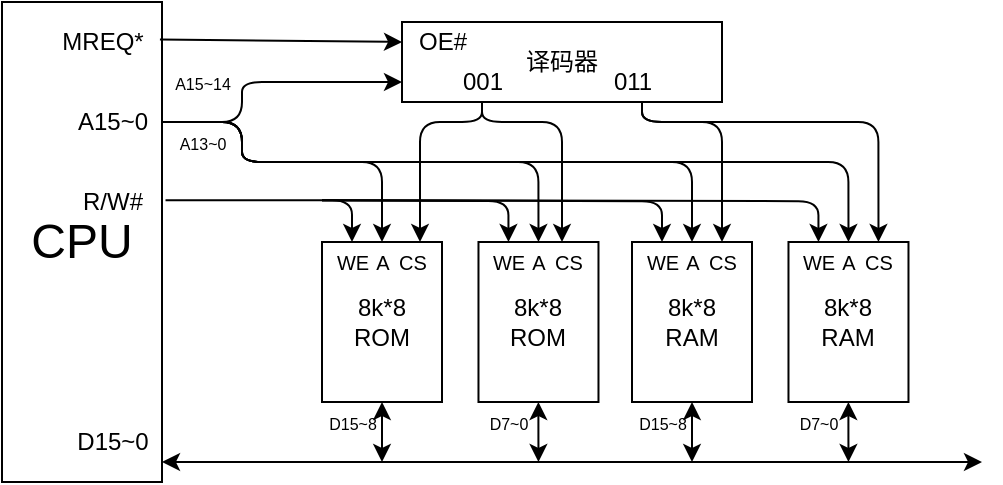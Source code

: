 <mxfile>
    <diagram id="oYvXEeo7b_gYAr4Esu9J" name="Page-1">
        <mxGraphModel dx="562" dy="479" grid="1" gridSize="10" guides="1" tooltips="1" connect="1" arrows="1" fold="1" page="1" pageScale="1" pageWidth="850" pageHeight="1100" math="0" shadow="0">
            <root>
                <mxCell id="0"/>
                <mxCell id="1" parent="0"/>
                <mxCell id="11" style="edgeStyle=none;html=1;exitX=1;exitY=0.25;exitDx=0;exitDy=0;entryX=0;entryY=0.75;entryDx=0;entryDy=0;fontSize=24;" edge="1" parent="1" source="2" target="9">
                    <mxGeometry relative="1" as="geometry">
                        <Array as="points">
                            <mxPoint x="280" y="180"/>
                            <mxPoint x="280" y="160"/>
                        </Array>
                    </mxGeometry>
                </mxCell>
                <mxCell id="14" style="edgeStyle=orthogonalEdgeStyle;html=1;exitX=1;exitY=0.25;exitDx=0;exitDy=0;fontSize=24;entryX=0.5;entryY=0;entryDx=0;entryDy=0;" edge="1" parent="1" source="2" target="7">
                    <mxGeometry relative="1" as="geometry">
                        <mxPoint x="380" y="190" as="targetPoint"/>
                        <Array as="points">
                            <mxPoint x="280" y="180"/>
                            <mxPoint x="280" y="200"/>
                            <mxPoint x="350" y="200"/>
                        </Array>
                    </mxGeometry>
                </mxCell>
                <mxCell id="23" style="edgeStyle=orthogonalEdgeStyle;html=1;exitX=1.022;exitY=0.413;exitDx=0;exitDy=0;fontSize=8;exitPerimeter=0;entryX=0.25;entryY=0;entryDx=0;entryDy=0;" edge="1" parent="1" source="2" target="7">
                    <mxGeometry relative="1" as="geometry">
                        <mxPoint x="440" y="210" as="targetPoint"/>
                    </mxGeometry>
                </mxCell>
                <mxCell id="30" style="edgeStyle=orthogonalEdgeStyle;html=1;fontSize=24;startArrow=classic;startFill=1;" edge="1" parent="1">
                    <mxGeometry relative="1" as="geometry">
                        <mxPoint x="650" y="350" as="targetPoint"/>
                        <mxPoint x="240" y="350" as="sourcePoint"/>
                    </mxGeometry>
                </mxCell>
                <mxCell id="2" value="&lt;font style=&quot;font-size: 24px&quot;&gt;CPU&lt;/font&gt;" style="rounded=0;whiteSpace=wrap;html=1;" vertex="1" parent="1">
                    <mxGeometry x="160" y="120" width="80" height="240" as="geometry"/>
                </mxCell>
                <mxCell id="3" value="A15~0" style="text;html=1;align=center;verticalAlign=middle;resizable=0;points=[];autosize=1;strokeColor=none;fillColor=none;" vertex="1" parent="1">
                    <mxGeometry x="190" y="170" width="50" height="20" as="geometry"/>
                </mxCell>
                <mxCell id="4" value="MREQ*" style="text;html=1;align=center;verticalAlign=middle;resizable=0;points=[];autosize=1;strokeColor=none;fillColor=none;" vertex="1" parent="1">
                    <mxGeometry x="180" y="130" width="60" height="20" as="geometry"/>
                </mxCell>
                <mxCell id="5" value="R/W#" style="text;html=1;align=center;verticalAlign=middle;resizable=0;points=[];autosize=1;strokeColor=none;fillColor=none;" vertex="1" parent="1">
                    <mxGeometry x="190" y="210" width="50" height="20" as="geometry"/>
                </mxCell>
                <mxCell id="6" value="D15~0" style="text;html=1;align=center;verticalAlign=middle;resizable=0;points=[];autosize=1;strokeColor=none;fillColor=none;" vertex="1" parent="1">
                    <mxGeometry x="190" y="330" width="50" height="20" as="geometry"/>
                </mxCell>
                <mxCell id="32" style="edgeStyle=orthogonalEdgeStyle;html=1;fontSize=24;startArrow=classic;startFill=1;" edge="1" parent="1" source="7">
                    <mxGeometry relative="1" as="geometry">
                        <mxPoint x="350" y="350" as="targetPoint"/>
                    </mxGeometry>
                </mxCell>
                <mxCell id="7" value="8k*8&lt;br&gt;ROM" style="rounded=0;whiteSpace=wrap;html=1;" vertex="1" parent="1">
                    <mxGeometry x="320" y="240" width="60" height="80" as="geometry"/>
                </mxCell>
                <mxCell id="10" style="edgeStyle=none;html=1;fontSize=24;exitX=0.987;exitY=0.078;exitDx=0;exitDy=0;exitPerimeter=0;entryX=0;entryY=0.25;entryDx=0;entryDy=0;" edge="1" parent="1" source="2" target="9">
                    <mxGeometry relative="1" as="geometry">
                        <mxPoint x="310" y="100" as="targetPoint"/>
                    </mxGeometry>
                </mxCell>
                <mxCell id="66" style="edgeStyle=orthogonalEdgeStyle;html=1;exitX=0.75;exitY=1;exitDx=0;exitDy=0;entryX=0.75;entryY=0;entryDx=0;entryDy=0;fontSize=8;startArrow=none;startFill=0;" edge="1" parent="1" source="9" target="52">
                    <mxGeometry relative="1" as="geometry">
                        <Array as="points">
                            <mxPoint x="480" y="180"/>
                            <mxPoint x="520" y="180"/>
                        </Array>
                    </mxGeometry>
                </mxCell>
                <mxCell id="9" value="译码器" style="rounded=0;whiteSpace=wrap;html=1;" vertex="1" parent="1">
                    <mxGeometry x="360" y="130" width="160" height="40" as="geometry"/>
                </mxCell>
                <mxCell id="16" value="OE#" style="text;html=1;align=center;verticalAlign=middle;resizable=0;points=[];autosize=1;strokeColor=none;fillColor=none;" vertex="1" parent="1">
                    <mxGeometry x="360" y="130" width="40" height="20" as="geometry"/>
                </mxCell>
                <mxCell id="18" value="&lt;font style=&quot;font-size: 8px&quot;&gt;A15~14&lt;/font&gt;" style="text;html=1;align=center;verticalAlign=middle;resizable=0;points=[];autosize=1;strokeColor=none;fillColor=none;" vertex="1" parent="1">
                    <mxGeometry x="240" y="150" width="40" height="20" as="geometry"/>
                </mxCell>
                <mxCell id="29" style="edgeStyle=orthogonalEdgeStyle;html=1;fontSize=10;" edge="1" parent="1" source="19">
                    <mxGeometry relative="1" as="geometry">
                        <mxPoint x="369" y="240" as="targetPoint"/>
                        <Array as="points">
                            <mxPoint x="400" y="180"/>
                            <mxPoint x="369" y="180"/>
                            <mxPoint x="369" y="240"/>
                        </Array>
                    </mxGeometry>
                </mxCell>
                <mxCell id="19" value="001" style="text;html=1;align=center;verticalAlign=middle;resizable=0;points=[];autosize=1;strokeColor=none;fillColor=none;" vertex="1" parent="1">
                    <mxGeometry x="380" y="150" width="40" height="20" as="geometry"/>
                </mxCell>
                <mxCell id="20" value="011" style="text;html=1;align=center;verticalAlign=middle;resizable=0;points=[];autosize=1;strokeColor=none;fillColor=none;" vertex="1" parent="1">
                    <mxGeometry x="460" y="150" width="30" height="20" as="geometry"/>
                </mxCell>
                <mxCell id="21" value="&lt;font style=&quot;font-size: 8px&quot;&gt;A13~0&lt;/font&gt;" style="text;html=1;align=center;verticalAlign=middle;resizable=0;points=[];autosize=1;strokeColor=none;fillColor=none;" vertex="1" parent="1">
                    <mxGeometry x="240" y="180" width="40" height="20" as="geometry"/>
                </mxCell>
                <mxCell id="24" value="&lt;font style=&quot;font-size: 10px&quot;&gt;A&lt;/font&gt;" style="text;html=1;align=center;verticalAlign=middle;resizable=0;points=[];autosize=1;strokeColor=none;fillColor=none;" vertex="1" parent="1">
                    <mxGeometry x="340" y="240" width="20" height="20" as="geometry"/>
                </mxCell>
                <mxCell id="25" value="&lt;font style=&quot;font-size: 10px&quot;&gt;WE&lt;/font&gt;" style="text;html=1;align=center;verticalAlign=middle;resizable=0;points=[];autosize=1;strokeColor=none;fillColor=none;" vertex="1" parent="1">
                    <mxGeometry x="320" y="240" width="30" height="20" as="geometry"/>
                </mxCell>
                <mxCell id="26" value="&lt;font style=&quot;font-size: 10px&quot;&gt;CS&lt;/font&gt;" style="text;html=1;align=center;verticalAlign=middle;resizable=0;points=[];autosize=1;strokeColor=none;fillColor=none;" vertex="1" parent="1">
                    <mxGeometry x="350" y="240" width="30" height="20" as="geometry"/>
                </mxCell>
                <mxCell id="34" value="&lt;font style=&quot;font-size: 8px&quot;&gt;D15~8&lt;/font&gt;" style="text;html=1;align=center;verticalAlign=middle;resizable=0;points=[];autosize=1;strokeColor=none;fillColor=none;" vertex="1" parent="1">
                    <mxGeometry x="315" y="320" width="40" height="20" as="geometry"/>
                </mxCell>
                <mxCell id="35" style="edgeStyle=orthogonalEdgeStyle;html=1;exitX=1.022;exitY=0.413;exitDx=0;exitDy=0;fontSize=8;exitPerimeter=0;entryX=0.25;entryY=0;entryDx=0;entryDy=0;" edge="1" target="37" parent="1">
                    <mxGeometry relative="1" as="geometry">
                        <mxPoint x="518.24" y="210" as="targetPoint"/>
                        <mxPoint x="320" y="219.12" as="sourcePoint"/>
                    </mxGeometry>
                </mxCell>
                <mxCell id="36" style="edgeStyle=orthogonalEdgeStyle;html=1;fontSize=24;startArrow=classic;startFill=1;" edge="1" source="37" parent="1">
                    <mxGeometry relative="1" as="geometry">
                        <mxPoint x="428.24" y="350.0" as="targetPoint"/>
                    </mxGeometry>
                </mxCell>
                <mxCell id="37" value="8k*8&lt;br&gt;ROM" style="rounded=0;whiteSpace=wrap;html=1;" vertex="1" parent="1">
                    <mxGeometry x="398.24" y="240" width="60" height="80" as="geometry"/>
                </mxCell>
                <mxCell id="41" value="&lt;font style=&quot;font-size: 8px&quot;&gt;D7~0&lt;/font&gt;" style="text;html=1;align=center;verticalAlign=middle;resizable=0;points=[];autosize=1;strokeColor=none;fillColor=none;" vertex="1" parent="1">
                    <mxGeometry x="398.24" y="320" width="30" height="20" as="geometry"/>
                </mxCell>
                <mxCell id="46" style="edgeStyle=orthogonalEdgeStyle;html=1;exitX=1;exitY=0.25;exitDx=0;exitDy=0;fontSize=24;entryX=0.5;entryY=0;entryDx=0;entryDy=0;" edge="1" parent="1" source="2" target="37">
                    <mxGeometry relative="1" as="geometry">
                        <mxPoint x="380" y="190" as="targetPoint"/>
                        <Array as="points">
                            <mxPoint x="280" y="180"/>
                            <mxPoint x="280" y="200"/>
                            <mxPoint x="428" y="200"/>
                        </Array>
                    </mxGeometry>
                </mxCell>
                <mxCell id="47" style="edgeStyle=orthogonalEdgeStyle;html=1;fontSize=10;" edge="1" parent="1" source="19">
                    <mxGeometry relative="1" as="geometry">
                        <mxPoint x="440" y="240" as="targetPoint"/>
                        <Array as="points">
                            <mxPoint x="400" y="180"/>
                            <mxPoint x="440" y="180"/>
                            <mxPoint x="440" y="240"/>
                        </Array>
                    </mxGeometry>
                </mxCell>
                <mxCell id="51" style="edgeStyle=orthogonalEdgeStyle;html=1;fontSize=24;startArrow=classic;startFill=1;" edge="1" source="52" parent="1">
                    <mxGeometry relative="1" as="geometry">
                        <mxPoint x="505" y="350" as="targetPoint"/>
                    </mxGeometry>
                </mxCell>
                <mxCell id="52" value="8k*8&lt;br&gt;RAM" style="rounded=0;whiteSpace=wrap;html=1;" vertex="1" parent="1">
                    <mxGeometry x="475" y="240" width="60" height="80" as="geometry"/>
                </mxCell>
                <mxCell id="56" value="&lt;font style=&quot;font-size: 8px&quot;&gt;D15~8&lt;/font&gt;" style="text;html=1;align=center;verticalAlign=middle;resizable=0;points=[];autosize=1;strokeColor=none;fillColor=none;" vertex="1" parent="1">
                    <mxGeometry x="470" y="320" width="40" height="20" as="geometry"/>
                </mxCell>
                <mxCell id="57" style="edgeStyle=orthogonalEdgeStyle;html=1;fontSize=24;startArrow=classic;startFill=1;" edge="1" source="58" parent="1">
                    <mxGeometry relative="1" as="geometry">
                        <mxPoint x="583.24" y="350.0" as="targetPoint"/>
                    </mxGeometry>
                </mxCell>
                <mxCell id="58" value="8k*8&lt;br&gt;RAM" style="rounded=0;whiteSpace=wrap;html=1;" vertex="1" parent="1">
                    <mxGeometry x="553.24" y="240" width="60" height="80" as="geometry"/>
                </mxCell>
                <mxCell id="59" value="&lt;font style=&quot;font-size: 8px&quot;&gt;D7~0&lt;/font&gt;" style="text;html=1;align=center;verticalAlign=middle;resizable=0;points=[];autosize=1;strokeColor=none;fillColor=none;" vertex="1" parent="1">
                    <mxGeometry x="553.24" y="320" width="30" height="20" as="geometry"/>
                </mxCell>
                <mxCell id="67" style="edgeStyle=orthogonalEdgeStyle;html=1;exitX=0.75;exitY=1;exitDx=0;exitDy=0;fontSize=8;startArrow=none;startFill=0;entryX=0.75;entryY=0;entryDx=0;entryDy=0;" edge="1" parent="1" source="9" target="58">
                    <mxGeometry relative="1" as="geometry">
                        <mxPoint x="480" y="170" as="sourcePoint"/>
                        <mxPoint x="600" y="230" as="targetPoint"/>
                        <Array as="points">
                            <mxPoint x="480" y="180"/>
                            <mxPoint x="598" y="180"/>
                        </Array>
                    </mxGeometry>
                </mxCell>
                <mxCell id="68" style="edgeStyle=orthogonalEdgeStyle;html=1;exitX=1;exitY=0.25;exitDx=0;exitDy=0;fontSize=24;entryX=0.5;entryY=0;entryDx=0;entryDy=0;" edge="1" parent="1" source="2" target="52">
                    <mxGeometry relative="1" as="geometry">
                        <mxPoint x="380" y="190" as="targetPoint"/>
                        <Array as="points">
                            <mxPoint x="280" y="180"/>
                            <mxPoint x="280" y="200"/>
                            <mxPoint x="505" y="200"/>
                        </Array>
                    </mxGeometry>
                </mxCell>
                <mxCell id="69" style="edgeStyle=orthogonalEdgeStyle;html=1;exitX=1;exitY=0.25;exitDx=0;exitDy=0;fontSize=24;entryX=0.5;entryY=0;entryDx=0;entryDy=0;" edge="1" parent="1" source="2" target="58">
                    <mxGeometry relative="1" as="geometry">
                        <mxPoint x="380" y="190" as="targetPoint"/>
                        <Array as="points">
                            <mxPoint x="280" y="180"/>
                            <mxPoint x="280" y="200"/>
                            <mxPoint x="583" y="200"/>
                        </Array>
                    </mxGeometry>
                </mxCell>
                <mxCell id="70" style="edgeStyle=orthogonalEdgeStyle;html=1;exitX=1.022;exitY=0.413;exitDx=0;exitDy=0;fontSize=8;exitPerimeter=0;entryX=0.25;entryY=0;entryDx=0;entryDy=0;" edge="1" parent="1" target="52">
                    <mxGeometry relative="1" as="geometry">
                        <mxPoint x="518.24" y="210" as="targetPoint"/>
                        <mxPoint x="320" y="219.12" as="sourcePoint"/>
                    </mxGeometry>
                </mxCell>
                <mxCell id="71" style="edgeStyle=orthogonalEdgeStyle;html=1;exitX=1.022;exitY=0.413;exitDx=0;exitDy=0;fontSize=8;exitPerimeter=0;entryX=0.25;entryY=0;entryDx=0;entryDy=0;" edge="1" parent="1" target="58">
                    <mxGeometry relative="1" as="geometry">
                        <mxPoint x="518.24" y="210" as="targetPoint"/>
                        <mxPoint x="320" y="219.12" as="sourcePoint"/>
                    </mxGeometry>
                </mxCell>
                <mxCell id="72" value="&lt;font style=&quot;font-size: 10px&quot;&gt;A&lt;/font&gt;" style="text;html=1;align=center;verticalAlign=middle;resizable=0;points=[];autosize=1;strokeColor=none;fillColor=none;" vertex="1" parent="1">
                    <mxGeometry x="418.24" y="240" width="20" height="20" as="geometry"/>
                </mxCell>
                <mxCell id="73" value="&lt;font style=&quot;font-size: 10px&quot;&gt;WE&lt;/font&gt;" style="text;html=1;align=center;verticalAlign=middle;resizable=0;points=[];autosize=1;strokeColor=none;fillColor=none;" vertex="1" parent="1">
                    <mxGeometry x="398.24" y="240" width="30" height="20" as="geometry"/>
                </mxCell>
                <mxCell id="74" value="&lt;font style=&quot;font-size: 10px&quot;&gt;CS&lt;/font&gt;" style="text;html=1;align=center;verticalAlign=middle;resizable=0;points=[];autosize=1;strokeColor=none;fillColor=none;" vertex="1" parent="1">
                    <mxGeometry x="428.24" y="240" width="30" height="20" as="geometry"/>
                </mxCell>
                <mxCell id="75" value="&lt;font style=&quot;font-size: 10px&quot;&gt;A&lt;/font&gt;" style="text;html=1;align=center;verticalAlign=middle;resizable=0;points=[];autosize=1;strokeColor=none;fillColor=none;" vertex="1" parent="1">
                    <mxGeometry x="495" y="240" width="20" height="20" as="geometry"/>
                </mxCell>
                <mxCell id="76" value="&lt;font style=&quot;font-size: 10px&quot;&gt;WE&lt;/font&gt;" style="text;html=1;align=center;verticalAlign=middle;resizable=0;points=[];autosize=1;strokeColor=none;fillColor=none;" vertex="1" parent="1">
                    <mxGeometry x="475" y="240" width="30" height="20" as="geometry"/>
                </mxCell>
                <mxCell id="77" value="&lt;font style=&quot;font-size: 10px&quot;&gt;CS&lt;/font&gt;" style="text;html=1;align=center;verticalAlign=middle;resizable=0;points=[];autosize=1;strokeColor=none;fillColor=none;" vertex="1" parent="1">
                    <mxGeometry x="505" y="240" width="30" height="20" as="geometry"/>
                </mxCell>
                <mxCell id="78" value="&lt;font style=&quot;font-size: 10px&quot;&gt;A&lt;/font&gt;" style="text;html=1;align=center;verticalAlign=middle;resizable=0;points=[];autosize=1;strokeColor=none;fillColor=none;" vertex="1" parent="1">
                    <mxGeometry x="573.24" y="240" width="20" height="20" as="geometry"/>
                </mxCell>
                <mxCell id="79" value="&lt;font style=&quot;font-size: 10px&quot;&gt;WE&lt;/font&gt;" style="text;html=1;align=center;verticalAlign=middle;resizable=0;points=[];autosize=1;strokeColor=none;fillColor=none;" vertex="1" parent="1">
                    <mxGeometry x="553.24" y="240" width="30" height="20" as="geometry"/>
                </mxCell>
                <mxCell id="80" value="&lt;font style=&quot;font-size: 10px&quot;&gt;CS&lt;/font&gt;" style="text;html=1;align=center;verticalAlign=middle;resizable=0;points=[];autosize=1;strokeColor=none;fillColor=none;" vertex="1" parent="1">
                    <mxGeometry x="583.24" y="240" width="30" height="20" as="geometry"/>
                </mxCell>
            </root>
        </mxGraphModel>
    </diagram>
</mxfile>